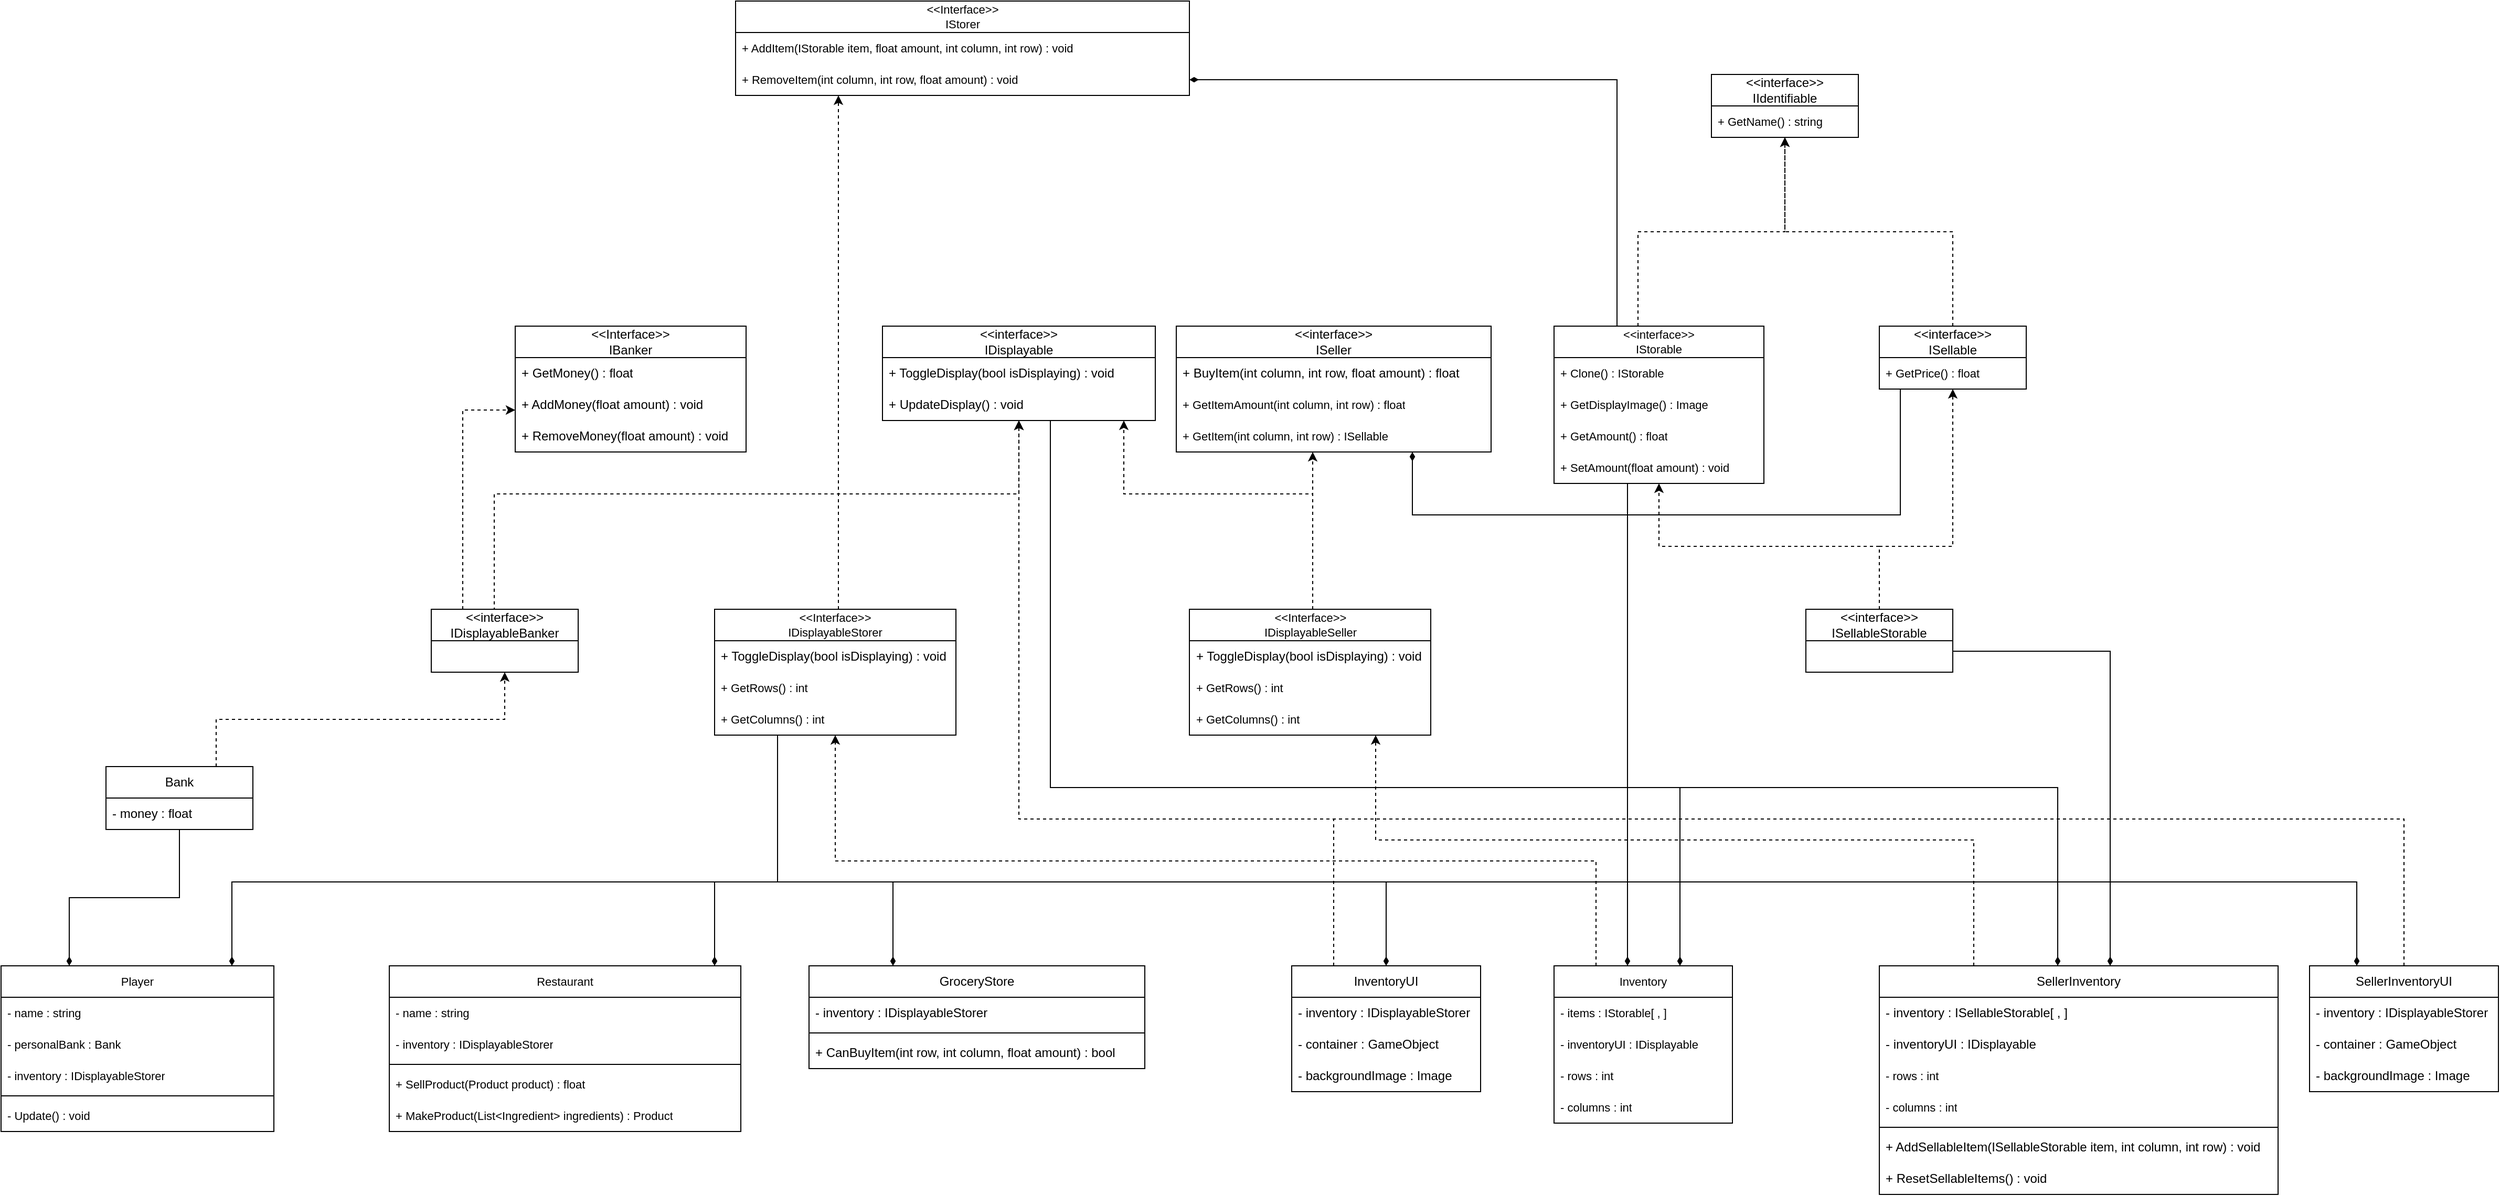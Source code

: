 <mxfile version="27.0.2">
  <diagram id="pdB2mCK9hGcTlmRjA9xO" name="Page-1">
    <mxGraphModel dx="1588" dy="1101" grid="1" gridSize="10" guides="1" tooltips="1" connect="1" arrows="1" fold="1" page="0" pageScale="1" pageWidth="1100" pageHeight="850" math="0" shadow="0">
      <root>
        <mxCell id="0" />
        <mxCell id="1" parent="0" />
        <mxCell id="y3dejYl5hOy6JRBc-fn4-83" style="edgeStyle=orthogonalEdgeStyle;shape=connector;rounded=0;orthogonalLoop=1;jettySize=auto;html=1;strokeColor=default;align=center;verticalAlign=middle;fontFamily=Helvetica;fontSize=11;fontColor=default;labelBackgroundColor=default;startFill=0;endArrow=classic;endFill=1;dashed=1;" parent="1" source="7_HF5JpnLs6K-egopBzT-24" target="y3dejYl5hOy6JRBc-fn4-70" edge="1">
          <mxGeometry relative="1" as="geometry">
            <Array as="points">
              <mxPoint x="448" y="40" />
              <mxPoint x="448" y="40" />
            </Array>
          </mxGeometry>
        </mxCell>
        <mxCell id="7_HF5JpnLs6K-egopBzT-32" style="edgeStyle=orthogonalEdgeStyle;shape=connector;rounded=0;orthogonalLoop=1;jettySize=auto;html=1;strokeColor=default;align=center;verticalAlign=middle;fontFamily=Helvetica;fontSize=11;fontColor=default;labelBackgroundColor=default;startFill=0;endArrow=classic;dashed=1;endFill=1;" parent="1" source="y3dejYl5hOy6JRBc-fn4-38" target="7_HF5JpnLs6K-egopBzT-24" edge="1">
          <mxGeometry relative="1" as="geometry">
            <Array as="points">
              <mxPoint x="1170" y="680" />
              <mxPoint x="445" y="680" />
            </Array>
          </mxGeometry>
        </mxCell>
        <mxCell id="pJNXz36hdigAx7LciK3f-6" style="edgeStyle=orthogonalEdgeStyle;rounded=0;orthogonalLoop=1;jettySize=auto;html=1;endArrow=none;startFill=1;startArrow=diamondThin;" parent="1" source="y3dejYl5hOy6JRBc-fn4-38" target="NxSFSjnVY6C2mRSDxV60-2" edge="1">
          <mxGeometry relative="1" as="geometry">
            <Array as="points">
              <mxPoint x="1250" y="610" />
              <mxPoint x="650" y="610" />
            </Array>
          </mxGeometry>
        </mxCell>
        <mxCell id="pJNXz36hdigAx7LciK3f-7" style="edgeStyle=orthogonalEdgeStyle;rounded=0;orthogonalLoop=1;jettySize=auto;html=1;startArrow=none;startFill=0;endArrow=diamondThin;endFill=1;" parent="1" source="7_HF5JpnLs6K-egopBzT-24" target="pJNXz36hdigAx7LciK3f-1" edge="1">
          <mxGeometry relative="1" as="geometry">
            <Array as="points">
              <mxPoint x="390" y="700" />
              <mxPoint x="970" y="700" />
            </Array>
          </mxGeometry>
        </mxCell>
        <mxCell id="y3dejYl5hOy6JRBc-fn4-38" value="Inventory" style="swimlane;fontStyle=0;childLayout=stackLayout;horizontal=1;startSize=30;horizontalStack=0;resizeParent=1;resizeParentMax=0;resizeLast=0;collapsible=1;marginBottom=0;whiteSpace=wrap;html=1;fontFamily=Helvetica;fontSize=11;fontColor=default;labelBackgroundColor=default;" parent="1" vertex="1">
          <mxGeometry x="1130" y="780" width="170" height="150" as="geometry" />
        </mxCell>
        <mxCell id="y3dejYl5hOy6JRBc-fn4-39" value="- items : IStorable[ , ]" style="text;strokeColor=none;fillColor=none;align=left;verticalAlign=middle;spacingLeft=4;spacingRight=4;overflow=hidden;points=[[0,0.5],[1,0.5]];portConstraint=eastwest;rotatable=0;whiteSpace=wrap;html=1;fontFamily=Helvetica;fontSize=11;fontColor=default;labelBackgroundColor=default;" parent="y3dejYl5hOy6JRBc-fn4-38" vertex="1">
          <mxGeometry y="30" width="170" height="30" as="geometry" />
        </mxCell>
        <mxCell id="pJNXz36hdigAx7LciK3f-8" value="- inventoryUI : IDisplayable" style="text;strokeColor=none;fillColor=none;align=left;verticalAlign=middle;spacingLeft=4;spacingRight=4;overflow=hidden;points=[[0,0.5],[1,0.5]];portConstraint=eastwest;rotatable=0;whiteSpace=wrap;html=1;fontFamily=Helvetica;fontSize=11;fontColor=default;labelBackgroundColor=default;" parent="y3dejYl5hOy6JRBc-fn4-38" vertex="1">
          <mxGeometry y="60" width="170" height="30" as="geometry" />
        </mxCell>
        <mxCell id="gDQ5T7jIF0I7Gpl21PnT-2" value="- rows : int" style="text;strokeColor=none;fillColor=none;align=left;verticalAlign=middle;spacingLeft=4;spacingRight=4;overflow=hidden;points=[[0,0.5],[1,0.5]];portConstraint=eastwest;rotatable=0;whiteSpace=wrap;html=1;fontFamily=Helvetica;fontSize=11;fontColor=default;labelBackgroundColor=default;" vertex="1" parent="y3dejYl5hOy6JRBc-fn4-38">
          <mxGeometry y="90" width="170" height="30" as="geometry" />
        </mxCell>
        <mxCell id="gDQ5T7jIF0I7Gpl21PnT-3" value="- columns : int" style="text;strokeColor=none;fillColor=none;align=left;verticalAlign=middle;spacingLeft=4;spacingRight=4;overflow=hidden;points=[[0,0.5],[1,0.5]];portConstraint=eastwest;rotatable=0;whiteSpace=wrap;html=1;fontFamily=Helvetica;fontSize=11;fontColor=default;labelBackgroundColor=default;" vertex="1" parent="y3dejYl5hOy6JRBc-fn4-38">
          <mxGeometry y="120" width="170" height="30" as="geometry" />
        </mxCell>
        <mxCell id="y3dejYl5hOy6JRBc-fn4-70" value="&amp;lt;&amp;lt;Interface&amp;gt;&amp;gt;&lt;div&gt;IStorer&lt;/div&gt;" style="swimlane;fontStyle=0;childLayout=stackLayout;horizontal=1;startSize=30;horizontalStack=0;resizeParent=1;resizeParentMax=0;resizeLast=0;collapsible=1;marginBottom=0;whiteSpace=wrap;html=1;fontFamily=Helvetica;fontSize=11;fontColor=default;labelBackgroundColor=default;" parent="1" vertex="1">
          <mxGeometry x="350" y="-140" width="432.5" height="90" as="geometry" />
        </mxCell>
        <mxCell id="y3dejYl5hOy6JRBc-fn4-85" value="+ AddItem(IStorable item, float amount, int column, int row) : void" style="text;strokeColor=none;fillColor=none;align=left;verticalAlign=middle;spacingLeft=4;spacingRight=4;overflow=hidden;points=[[0,0.5],[1,0.5]];portConstraint=eastwest;rotatable=0;whiteSpace=wrap;html=1;fontFamily=Helvetica;fontSize=11;fontColor=default;labelBackgroundColor=default;" parent="y3dejYl5hOy6JRBc-fn4-70" vertex="1">
          <mxGeometry y="30" width="432.5" height="30" as="geometry" />
        </mxCell>
        <mxCell id="y3dejYl5hOy6JRBc-fn4-78" value="+ RemoveItem(int column, int row, float amount) : void" style="text;strokeColor=none;fillColor=none;align=left;verticalAlign=middle;spacingLeft=4;spacingRight=4;overflow=hidden;points=[[0,0.5],[1,0.5]];portConstraint=eastwest;rotatable=0;whiteSpace=wrap;html=1;fontFamily=Helvetica;fontSize=11;fontColor=default;labelBackgroundColor=default;" parent="y3dejYl5hOy6JRBc-fn4-70" vertex="1">
          <mxGeometry y="60" width="432.5" height="30" as="geometry" />
        </mxCell>
        <mxCell id="gDQ5T7jIF0I7Gpl21PnT-27" style="edgeStyle=orthogonalEdgeStyle;rounded=0;orthogonalLoop=1;jettySize=auto;html=1;dashed=1;" edge="1" parent="1" source="y3dejYl5hOy6JRBc-fn4-88" target="gDQ5T7jIF0I7Gpl21PnT-22">
          <mxGeometry relative="1" as="geometry">
            <Array as="points">
              <mxPoint x="1210" y="80" />
              <mxPoint x="1350" y="80" />
            </Array>
          </mxGeometry>
        </mxCell>
        <mxCell id="y3dejYl5hOy6JRBc-fn4-88" value="&lt;div&gt;&amp;lt;&amp;lt;interface&amp;gt;&amp;gt;&lt;/div&gt;IStorable" style="swimlane;fontStyle=0;childLayout=stackLayout;horizontal=1;startSize=30;horizontalStack=0;resizeParent=1;resizeParentMax=0;resizeLast=0;collapsible=1;marginBottom=0;whiteSpace=wrap;html=1;fontFamily=Helvetica;fontSize=11;fontColor=default;labelBackgroundColor=default;" parent="1" vertex="1">
          <mxGeometry x="1130" y="170" width="200" height="150" as="geometry" />
        </mxCell>
        <mxCell id="2UsgkP_STszKTiXuxc6y-1" value="+ Clone() : IStorable" style="text;strokeColor=none;fillColor=none;align=left;verticalAlign=middle;spacingLeft=4;spacingRight=4;overflow=hidden;points=[[0,0.5],[1,0.5]];portConstraint=eastwest;rotatable=0;whiteSpace=wrap;html=1;fontFamily=Helvetica;fontSize=11;fontColor=default;labelBackgroundColor=default;" parent="y3dejYl5hOy6JRBc-fn4-88" vertex="1">
          <mxGeometry y="30" width="200" height="30" as="geometry" />
        </mxCell>
        <mxCell id="pJNXz36hdigAx7LciK3f-21" value="+ GetDisplayImage() : Image" style="text;strokeColor=none;fillColor=none;align=left;verticalAlign=middle;spacingLeft=4;spacingRight=4;overflow=hidden;points=[[0,0.5],[1,0.5]];portConstraint=eastwest;rotatable=0;whiteSpace=wrap;html=1;fontFamily=Helvetica;fontSize=11;fontColor=default;labelBackgroundColor=default;" parent="y3dejYl5hOy6JRBc-fn4-88" vertex="1">
          <mxGeometry y="60" width="200" height="30" as="geometry" />
        </mxCell>
        <mxCell id="kN-PBvlzbQmu7w6hdfgW-4" value="+ GetAmount() : float" style="text;strokeColor=none;fillColor=none;align=left;verticalAlign=middle;spacingLeft=4;spacingRight=4;overflow=hidden;points=[[0,0.5],[1,0.5]];portConstraint=eastwest;rotatable=0;whiteSpace=wrap;html=1;fontFamily=Helvetica;fontSize=11;fontColor=default;labelBackgroundColor=default;" parent="y3dejYl5hOy6JRBc-fn4-88" vertex="1">
          <mxGeometry y="90" width="200" height="30" as="geometry" />
        </mxCell>
        <mxCell id="kN-PBvlzbQmu7w6hdfgW-7" value="+ SetAmount(float amount) : void" style="text;strokeColor=none;fillColor=none;align=left;verticalAlign=middle;spacingLeft=4;spacingRight=4;overflow=hidden;points=[[0,0.5],[1,0.5]];portConstraint=eastwest;rotatable=0;whiteSpace=wrap;html=1;fontFamily=Helvetica;fontSize=11;fontColor=default;labelBackgroundColor=default;" parent="y3dejYl5hOy6JRBc-fn4-88" vertex="1">
          <mxGeometry y="120" width="200" height="30" as="geometry" />
        </mxCell>
        <mxCell id="y3dejYl5hOy6JRBc-fn4-93" style="edgeStyle=orthogonalEdgeStyle;shape=connector;rounded=0;orthogonalLoop=1;jettySize=auto;html=1;strokeColor=default;align=center;verticalAlign=middle;fontFamily=Helvetica;fontSize=11;fontColor=default;labelBackgroundColor=default;startFill=1;endArrow=none;startArrow=diamondThin;" parent="1" source="y3dejYl5hOy6JRBc-fn4-70" target="y3dejYl5hOy6JRBc-fn4-88" edge="1">
          <mxGeometry relative="1" as="geometry">
            <Array as="points">
              <mxPoint x="1190" y="-65" />
            </Array>
          </mxGeometry>
        </mxCell>
        <mxCell id="NxSFSjnVY6C2mRSDxV60-2" value="&amp;lt;&amp;lt;interface&amp;gt;&amp;gt;&lt;div&gt;IDisplayable&lt;/div&gt;" style="swimlane;fontStyle=0;childLayout=stackLayout;horizontal=1;startSize=30;horizontalStack=0;resizeParent=1;resizeParentMax=0;resizeLast=0;collapsible=1;marginBottom=0;whiteSpace=wrap;html=1;" parent="1" vertex="1">
          <mxGeometry x="490" y="170" width="260" height="90" as="geometry" />
        </mxCell>
        <mxCell id="NxSFSjnVY6C2mRSDxV60-3" value="+ ToggleDisplay(bool isDisplaying) : void" style="text;strokeColor=none;fillColor=none;align=left;verticalAlign=middle;spacingLeft=4;spacingRight=4;overflow=hidden;points=[[0,0.5],[1,0.5]];portConstraint=eastwest;rotatable=0;whiteSpace=wrap;html=1;" parent="NxSFSjnVY6C2mRSDxV60-2" vertex="1">
          <mxGeometry y="30" width="260" height="30" as="geometry" />
        </mxCell>
        <mxCell id="pJNXz36hdigAx7LciK3f-24" value="+ UpdateDisplay() : void" style="text;strokeColor=none;fillColor=none;align=left;verticalAlign=middle;spacingLeft=4;spacingRight=4;overflow=hidden;points=[[0,0.5],[1,0.5]];portConstraint=eastwest;rotatable=0;whiteSpace=wrap;html=1;" parent="NxSFSjnVY6C2mRSDxV60-2" vertex="1">
          <mxGeometry y="60" width="260" height="30" as="geometry" />
        </mxCell>
        <mxCell id="7_HF5JpnLs6K-egopBzT-14" style="edgeStyle=orthogonalEdgeStyle;rounded=0;orthogonalLoop=1;jettySize=auto;html=1;endArrow=none;startFill=1;startArrow=diamondThin;" parent="1" source="y3dejYl5hOy6JRBc-fn4-38" target="y3dejYl5hOy6JRBc-fn4-88" edge="1">
          <mxGeometry relative="1" as="geometry">
            <mxPoint x="870" y="280" as="targetPoint" />
            <Array as="points">
              <mxPoint x="1200" y="390" />
              <mxPoint x="1200" y="390" />
            </Array>
          </mxGeometry>
        </mxCell>
        <mxCell id="7_HF5JpnLs6K-egopBzT-24" value="&lt;div&gt;&amp;lt;&amp;lt;Interface&amp;gt;&amp;gt;&lt;/div&gt;IDisplayableStorer" style="swimlane;fontStyle=0;childLayout=stackLayout;horizontal=1;startSize=30;horizontalStack=0;resizeParent=1;resizeParentMax=0;resizeLast=0;collapsible=1;marginBottom=0;whiteSpace=wrap;html=1;fontFamily=Helvetica;fontSize=11;fontColor=default;labelBackgroundColor=default;" parent="1" vertex="1">
          <mxGeometry x="330" y="440" width="230" height="120" as="geometry" />
        </mxCell>
        <mxCell id="pJNXz36hdigAx7LciK3f-25" value="+ ToggleDisplay(bool isDisplaying) : void" style="text;strokeColor=none;fillColor=none;align=left;verticalAlign=middle;spacingLeft=4;spacingRight=4;overflow=hidden;points=[[0,0.5],[1,0.5]];portConstraint=eastwest;rotatable=0;whiteSpace=wrap;html=1;" parent="7_HF5JpnLs6K-egopBzT-24" vertex="1">
          <mxGeometry y="30" width="230" height="30" as="geometry" />
        </mxCell>
        <mxCell id="pJNXz36hdigAx7LciK3f-12" value="+ GetRows() : int" style="text;strokeColor=none;fillColor=none;align=left;verticalAlign=middle;spacingLeft=4;spacingRight=4;overflow=hidden;points=[[0,0.5],[1,0.5]];portConstraint=eastwest;rotatable=0;whiteSpace=wrap;html=1;fontFamily=Helvetica;fontSize=11;fontColor=default;labelBackgroundColor=default;" parent="7_HF5JpnLs6K-egopBzT-24" vertex="1">
          <mxGeometry y="60" width="230" height="30" as="geometry" />
        </mxCell>
        <mxCell id="pJNXz36hdigAx7LciK3f-14" value="+ GetColumns() : int" style="text;strokeColor=none;fillColor=none;align=left;verticalAlign=middle;spacingLeft=4;spacingRight=4;overflow=hidden;points=[[0,0.5],[1,0.5]];portConstraint=eastwest;rotatable=0;whiteSpace=wrap;html=1;fontFamily=Helvetica;fontSize=11;fontColor=default;labelBackgroundColor=default;" parent="7_HF5JpnLs6K-egopBzT-24" vertex="1">
          <mxGeometry y="90" width="230" height="30" as="geometry" />
        </mxCell>
        <mxCell id="7_HF5JpnLs6K-egopBzT-50" style="edgeStyle=orthogonalEdgeStyle;shape=connector;rounded=0;orthogonalLoop=1;jettySize=auto;html=1;strokeColor=default;align=center;verticalAlign=middle;fontFamily=Helvetica;fontSize=11;fontColor=default;labelBackgroundColor=default;startFill=1;endArrow=none;startArrow=diamondThin;" parent="1" source="7_HF5JpnLs6K-egopBzT-33" target="7_HF5JpnLs6K-egopBzT-24" edge="1">
          <mxGeometry relative="1" as="geometry">
            <mxPoint x="270" y="790" as="sourcePoint" />
            <Array as="points">
              <mxPoint x="330" y="700" />
              <mxPoint x="390" y="700" />
            </Array>
          </mxGeometry>
        </mxCell>
        <mxCell id="7_HF5JpnLs6K-egopBzT-33" value="Restaurant" style="swimlane;fontStyle=0;childLayout=stackLayout;horizontal=1;startSize=30;horizontalStack=0;resizeParent=1;resizeParentMax=0;resizeLast=0;collapsible=1;marginBottom=0;whiteSpace=wrap;html=1;fontFamily=Helvetica;fontSize=11;fontColor=default;labelBackgroundColor=default;" parent="1" vertex="1">
          <mxGeometry x="20" y="780" width="335" height="158" as="geometry" />
        </mxCell>
        <mxCell id="7_HF5JpnLs6K-egopBzT-34" value="- name : string" style="text;strokeColor=none;fillColor=none;align=left;verticalAlign=middle;spacingLeft=4;spacingRight=4;overflow=hidden;points=[[0,0.5],[1,0.5]];portConstraint=eastwest;rotatable=0;whiteSpace=wrap;html=1;fontFamily=Helvetica;fontSize=11;fontColor=default;labelBackgroundColor=default;" parent="7_HF5JpnLs6K-egopBzT-33" vertex="1">
          <mxGeometry y="30" width="335" height="30" as="geometry" />
        </mxCell>
        <mxCell id="7_HF5JpnLs6K-egopBzT-35" value="- inventory : IDisplayableStorer" style="text;strokeColor=none;fillColor=none;align=left;verticalAlign=middle;spacingLeft=4;spacingRight=4;overflow=hidden;points=[[0,0.5],[1,0.5]];portConstraint=eastwest;rotatable=0;whiteSpace=wrap;html=1;fontFamily=Helvetica;fontSize=11;fontColor=default;labelBackgroundColor=default;" parent="7_HF5JpnLs6K-egopBzT-33" vertex="1">
          <mxGeometry y="60" width="335" height="30" as="geometry" />
        </mxCell>
        <mxCell id="7_HF5JpnLs6K-egopBzT-36" value="&lt;span style=&quot;color: rgba(0, 0, 0, 0); font-family: monospace; font-size: 0px; background-color: rgb(27, 29, 30);&quot;&gt;%3CmxGraphModel%3E%3Croot%3E%3CmxCell%20id%3D%220%22%2F%3E%3CmxCell%20id%3D%221%22%20parent%3D%220%22%2F%3E%3CmxCell%20id%3D%222%22%20value%3D%22%2B%20GetItem(string%20name)%20%3A%20Item%22%20style%3D%22text%3BstrokeColor%3Dnone%3BfillColor%3Dnone%3Balign%3Dleft%3BverticalAlign%3Dmiddle%3BspacingLeft%3D4%3BspacingRight%3D4%3Boverflow%3Dhidden%3Bpoints%3D%5B%5B0%2C0.5%5D%2C%5B1%2C0.5%5D%5D%3BportConstraint%3Deastwest%3Brotatable%3D0%3BwhiteSpace%3Dwrap%3Bhtml%3D1%3BfontFamily%3DHelvetica%3BfontSize%3D11%3BfontColor%3Ddefault%3BlabelBackgroundColor%3Ddefault%3B%22%20vertex%3D%221%22%20parent%3D%221%22%3E%3CmxGeometry%20x%3D%22400%22%20y%3D%22310%22%20width%3D%22290%22%20height%3D%2230%22%20as%3D%22geometry%22%2F%3E%3C%2FmxCell%3E%3C%2Froot%3E%3C%2FmxGraphModel%3E&lt;/span&gt;" style="line;html=1;strokeWidth=1;align=left;verticalAlign=middle;spacingTop=-1;spacingLeft=3;spacingRight=3;rotatable=0;labelPosition=right;points=[];portConstraint=eastwest;" parent="7_HF5JpnLs6K-egopBzT-33" vertex="1">
          <mxGeometry y="90" width="335" height="8" as="geometry" />
        </mxCell>
        <mxCell id="7_HF5JpnLs6K-egopBzT-38" value="+ SellProduct(Product product) : float" style="text;strokeColor=none;fillColor=none;align=left;verticalAlign=middle;spacingLeft=4;spacingRight=4;overflow=hidden;points=[[0,0.5],[1,0.5]];portConstraint=eastwest;rotatable=0;whiteSpace=wrap;html=1;fontFamily=Helvetica;fontSize=11;fontColor=default;labelBackgroundColor=default;" parent="7_HF5JpnLs6K-egopBzT-33" vertex="1">
          <mxGeometry y="98" width="335" height="30" as="geometry" />
        </mxCell>
        <mxCell id="7_HF5JpnLs6K-egopBzT-39" value="+ MakeProduct(List&amp;lt;Ingredient&amp;gt; ingredients) : Product" style="text;strokeColor=none;fillColor=none;align=left;verticalAlign=middle;spacingLeft=4;spacingRight=4;overflow=hidden;points=[[0,0.5],[1,0.5]];portConstraint=eastwest;rotatable=0;whiteSpace=wrap;html=1;fontFamily=Helvetica;fontSize=11;fontColor=default;labelBackgroundColor=default;" parent="7_HF5JpnLs6K-egopBzT-33" vertex="1">
          <mxGeometry y="128" width="335" height="30" as="geometry" />
        </mxCell>
        <mxCell id="2UsgkP_STszKTiXuxc6y-12" style="edgeStyle=orthogonalEdgeStyle;rounded=0;orthogonalLoop=1;jettySize=auto;html=1;exitX=0.25;exitY=0;exitDx=0;exitDy=0;endArrow=none;startFill=1;startArrow=diamondThin;" parent="1" source="7_HF5JpnLs6K-egopBzT-40" target="2UsgkP_STszKTiXuxc6y-7" edge="1">
          <mxGeometry relative="1" as="geometry" />
        </mxCell>
        <mxCell id="7_HF5JpnLs6K-egopBzT-40" value="Player" style="swimlane;fontStyle=0;childLayout=stackLayout;horizontal=1;startSize=30;horizontalStack=0;resizeParent=1;resizeParentMax=0;resizeLast=0;collapsible=1;marginBottom=0;whiteSpace=wrap;html=1;fontFamily=Helvetica;fontSize=11;fontColor=default;labelBackgroundColor=default;" parent="1" vertex="1">
          <mxGeometry x="-350" y="780" width="260" height="158" as="geometry" />
        </mxCell>
        <mxCell id="7_HF5JpnLs6K-egopBzT-41" value="- name : string" style="text;strokeColor=none;fillColor=none;align=left;verticalAlign=middle;spacingLeft=4;spacingRight=4;overflow=hidden;points=[[0,0.5],[1,0.5]];portConstraint=eastwest;rotatable=0;whiteSpace=wrap;html=1;fontFamily=Helvetica;fontSize=11;fontColor=default;labelBackgroundColor=default;" parent="7_HF5JpnLs6K-egopBzT-40" vertex="1">
          <mxGeometry y="30" width="260" height="30" as="geometry" />
        </mxCell>
        <mxCell id="7_HF5JpnLs6K-egopBzT-42" value="- personalBank : Bank" style="text;strokeColor=none;fillColor=none;align=left;verticalAlign=middle;spacingLeft=4;spacingRight=4;overflow=hidden;points=[[0,0.5],[1,0.5]];portConstraint=eastwest;rotatable=0;whiteSpace=wrap;html=1;fontFamily=Helvetica;fontSize=11;fontColor=default;labelBackgroundColor=default;" parent="7_HF5JpnLs6K-egopBzT-40" vertex="1">
          <mxGeometry y="60" width="260" height="30" as="geometry" />
        </mxCell>
        <mxCell id="7_HF5JpnLs6K-egopBzT-43" value="- inventory : IDisplayableStorer" style="text;strokeColor=none;fillColor=none;align=left;verticalAlign=middle;spacingLeft=4;spacingRight=4;overflow=hidden;points=[[0,0.5],[1,0.5]];portConstraint=eastwest;rotatable=0;whiteSpace=wrap;html=1;fontFamily=Helvetica;fontSize=11;fontColor=default;labelBackgroundColor=default;" parent="7_HF5JpnLs6K-egopBzT-40" vertex="1">
          <mxGeometry y="90" width="260" height="30" as="geometry" />
        </mxCell>
        <mxCell id="7_HF5JpnLs6K-egopBzT-44" value="" style="line;html=1;strokeWidth=1;align=left;verticalAlign=middle;spacingTop=-1;spacingLeft=3;spacingRight=3;rotatable=0;labelPosition=right;points=[];portConstraint=eastwest;" parent="7_HF5JpnLs6K-egopBzT-40" vertex="1">
          <mxGeometry y="120" width="260" height="8" as="geometry" />
        </mxCell>
        <mxCell id="7_HF5JpnLs6K-egopBzT-45" value="- Update() : void" style="text;strokeColor=none;fillColor=none;align=left;verticalAlign=middle;spacingLeft=4;spacingRight=4;overflow=hidden;points=[[0,0.5],[1,0.5]];portConstraint=eastwest;rotatable=0;whiteSpace=wrap;html=1;fontFamily=Helvetica;fontSize=11;fontColor=default;labelBackgroundColor=default;" parent="7_HF5JpnLs6K-egopBzT-40" vertex="1">
          <mxGeometry y="128" width="260" height="30" as="geometry" />
        </mxCell>
        <mxCell id="7_HF5JpnLs6K-egopBzT-49" style="edgeStyle=orthogonalEdgeStyle;shape=connector;rounded=0;orthogonalLoop=1;jettySize=auto;html=1;strokeColor=default;align=center;verticalAlign=middle;fontFamily=Helvetica;fontSize=11;fontColor=default;labelBackgroundColor=default;startFill=1;endArrow=none;startArrow=diamondThin;" parent="1" source="7_HF5JpnLs6K-egopBzT-40" target="7_HF5JpnLs6K-egopBzT-24" edge="1">
          <mxGeometry relative="1" as="geometry">
            <Array as="points">
              <mxPoint x="-130" y="700" />
              <mxPoint x="390" y="700" />
            </Array>
            <mxPoint x="320" y="590" as="targetPoint" />
          </mxGeometry>
        </mxCell>
        <mxCell id="pJNXz36hdigAx7LciK3f-5" style="edgeStyle=orthogonalEdgeStyle;rounded=0;orthogonalLoop=1;jettySize=auto;html=1;dashed=1;" parent="1" source="pJNXz36hdigAx7LciK3f-1" target="NxSFSjnVY6C2mRSDxV60-2" edge="1">
          <mxGeometry relative="1" as="geometry">
            <mxPoint x="660" y="500" as="sourcePoint" />
            <Array as="points">
              <mxPoint x="920" y="640" />
              <mxPoint x="620" y="640" />
            </Array>
          </mxGeometry>
        </mxCell>
        <mxCell id="pJNXz36hdigAx7LciK3f-1" value="InventoryUI" style="swimlane;fontStyle=0;childLayout=stackLayout;horizontal=1;startSize=30;horizontalStack=0;resizeParent=1;resizeParentMax=0;resizeLast=0;collapsible=1;marginBottom=0;whiteSpace=wrap;html=1;" parent="1" vertex="1">
          <mxGeometry x="880" y="780" width="180" height="120" as="geometry" />
        </mxCell>
        <mxCell id="pJNXz36hdigAx7LciK3f-4" value="- inventory : IDisplayableStorer" style="text;strokeColor=none;fillColor=none;align=left;verticalAlign=middle;spacingLeft=4;spacingRight=4;overflow=hidden;points=[[0,0.5],[1,0.5]];portConstraint=eastwest;rotatable=0;whiteSpace=wrap;html=1;" parent="pJNXz36hdigAx7LciK3f-1" vertex="1">
          <mxGeometry y="30" width="180" height="30" as="geometry" />
        </mxCell>
        <mxCell id="pJNXz36hdigAx7LciK3f-22" value="- container : GameObject" style="text;strokeColor=none;fillColor=none;align=left;verticalAlign=middle;spacingLeft=4;spacingRight=4;overflow=hidden;points=[[0,0.5],[1,0.5]];portConstraint=eastwest;rotatable=0;whiteSpace=wrap;html=1;" parent="pJNXz36hdigAx7LciK3f-1" vertex="1">
          <mxGeometry y="60" width="180" height="30" as="geometry" />
        </mxCell>
        <mxCell id="pJNXz36hdigAx7LciK3f-23" value="- backgroundImage : Image" style="text;strokeColor=none;fillColor=none;align=left;verticalAlign=middle;spacingLeft=4;spacingRight=4;overflow=hidden;points=[[0,0.5],[1,0.5]];portConstraint=eastwest;rotatable=0;whiteSpace=wrap;html=1;" parent="pJNXz36hdigAx7LciK3f-1" vertex="1">
          <mxGeometry y="90" width="180" height="30" as="geometry" />
        </mxCell>
        <mxCell id="2UsgkP_STszKTiXuxc6y-3" value="&amp;lt;&amp;lt;Interface&amp;gt;&amp;gt;&lt;div&gt;IBanker&lt;/div&gt;" style="swimlane;fontStyle=0;childLayout=stackLayout;horizontal=1;startSize=30;horizontalStack=0;resizeParent=1;resizeParentMax=0;resizeLast=0;collapsible=1;marginBottom=0;whiteSpace=wrap;html=1;" parent="1" vertex="1">
          <mxGeometry x="140" y="170" width="220" height="120" as="geometry" />
        </mxCell>
        <mxCell id="2UsgkP_STszKTiXuxc6y-4" value="+ GetMoney() : float" style="text;strokeColor=none;fillColor=none;align=left;verticalAlign=middle;spacingLeft=4;spacingRight=4;overflow=hidden;points=[[0,0.5],[1,0.5]];portConstraint=eastwest;rotatable=0;whiteSpace=wrap;html=1;" parent="2UsgkP_STszKTiXuxc6y-3" vertex="1">
          <mxGeometry y="30" width="220" height="30" as="geometry" />
        </mxCell>
        <mxCell id="2UsgkP_STszKTiXuxc6y-5" value="+ AddMoney(float amount) : void" style="text;strokeColor=none;fillColor=none;align=left;verticalAlign=middle;spacingLeft=4;spacingRight=4;overflow=hidden;points=[[0,0.5],[1,0.5]];portConstraint=eastwest;rotatable=0;whiteSpace=wrap;html=1;" parent="2UsgkP_STszKTiXuxc6y-3" vertex="1">
          <mxGeometry y="60" width="220" height="30" as="geometry" />
        </mxCell>
        <mxCell id="2UsgkP_STszKTiXuxc6y-6" value="+ RemoveMoney(float amount) : void" style="text;strokeColor=none;fillColor=none;align=left;verticalAlign=middle;spacingLeft=4;spacingRight=4;overflow=hidden;points=[[0,0.5],[1,0.5]];portConstraint=eastwest;rotatable=0;whiteSpace=wrap;html=1;" parent="2UsgkP_STszKTiXuxc6y-3" vertex="1">
          <mxGeometry y="90" width="220" height="30" as="geometry" />
        </mxCell>
        <mxCell id="2UsgkP_STszKTiXuxc6y-11" style="edgeStyle=orthogonalEdgeStyle;rounded=0;orthogonalLoop=1;jettySize=auto;html=1;dashed=1;" parent="1" source="2UsgkP_STszKTiXuxc6y-15" target="2UsgkP_STszKTiXuxc6y-3" edge="1">
          <mxGeometry relative="1" as="geometry">
            <Array as="points">
              <mxPoint x="90" y="250" />
            </Array>
          </mxGeometry>
        </mxCell>
        <mxCell id="2UsgkP_STszKTiXuxc6y-21" style="edgeStyle=orthogonalEdgeStyle;rounded=0;orthogonalLoop=1;jettySize=auto;html=1;exitX=0.75;exitY=0;exitDx=0;exitDy=0;dashed=1;" parent="1" source="2UsgkP_STszKTiXuxc6y-7" target="2UsgkP_STszKTiXuxc6y-15" edge="1">
          <mxGeometry relative="1" as="geometry" />
        </mxCell>
        <mxCell id="2UsgkP_STszKTiXuxc6y-7" value="Bank" style="swimlane;fontStyle=0;childLayout=stackLayout;horizontal=1;startSize=30;horizontalStack=0;resizeParent=1;resizeParentMax=0;resizeLast=0;collapsible=1;marginBottom=0;whiteSpace=wrap;html=1;" parent="1" vertex="1">
          <mxGeometry x="-250" y="590" width="140" height="60" as="geometry" />
        </mxCell>
        <mxCell id="2UsgkP_STszKTiXuxc6y-8" value="- money : float" style="text;strokeColor=none;fillColor=none;align=left;verticalAlign=middle;spacingLeft=4;spacingRight=4;overflow=hidden;points=[[0,0.5],[1,0.5]];portConstraint=eastwest;rotatable=0;whiteSpace=wrap;html=1;" parent="2UsgkP_STszKTiXuxc6y-7" vertex="1">
          <mxGeometry y="30" width="140" height="30" as="geometry" />
        </mxCell>
        <mxCell id="2UsgkP_STszKTiXuxc6y-15" value="&amp;lt;&amp;lt;interface&amp;gt;&amp;gt;&lt;div&gt;IDisplayableBanker&lt;/div&gt;" style="swimlane;fontStyle=0;childLayout=stackLayout;horizontal=1;startSize=30;horizontalStack=0;resizeParent=1;resizeParentMax=0;resizeLast=0;collapsible=1;marginBottom=0;whiteSpace=wrap;html=1;" parent="1" vertex="1">
          <mxGeometry x="60" y="440" width="140" height="60" as="geometry" />
        </mxCell>
        <mxCell id="2UsgkP_STszKTiXuxc6y-19" style="edgeStyle=orthogonalEdgeStyle;rounded=0;orthogonalLoop=1;jettySize=auto;html=1;endArrow=none;startFill=1;startArrow=classic;dashed=1;" parent="1" source="NxSFSjnVY6C2mRSDxV60-2" target="2UsgkP_STszKTiXuxc6y-15" edge="1">
          <mxGeometry relative="1" as="geometry">
            <Array as="points">
              <mxPoint x="120" y="330" />
            </Array>
          </mxGeometry>
        </mxCell>
        <mxCell id="2UsgkP_STszKTiXuxc6y-32" style="edgeStyle=orthogonalEdgeStyle;rounded=0;orthogonalLoop=1;jettySize=auto;html=1;endArrow=none;startFill=1;startArrow=diamondThin;" parent="1" source="2UsgkP_STszKTiXuxc6y-22" target="7_HF5JpnLs6K-egopBzT-24" edge="1">
          <mxGeometry relative="1" as="geometry">
            <Array as="points">
              <mxPoint x="500" y="700" />
              <mxPoint x="390" y="700" />
            </Array>
          </mxGeometry>
        </mxCell>
        <mxCell id="2UsgkP_STszKTiXuxc6y-22" value="GroceryStore" style="swimlane;fontStyle=0;childLayout=stackLayout;horizontal=1;startSize=30;horizontalStack=0;resizeParent=1;resizeParentMax=0;resizeLast=0;collapsible=1;marginBottom=0;whiteSpace=wrap;html=1;" parent="1" vertex="1">
          <mxGeometry x="420" y="780" width="320" height="98" as="geometry" />
        </mxCell>
        <mxCell id="2UsgkP_STszKTiXuxc6y-23" value="- inventory : IDisplayableStorer" style="text;strokeColor=none;fillColor=none;align=left;verticalAlign=middle;spacingLeft=4;spacingRight=4;overflow=hidden;points=[[0,0.5],[1,0.5]];portConstraint=eastwest;rotatable=0;whiteSpace=wrap;html=1;" parent="2UsgkP_STszKTiXuxc6y-22" vertex="1">
          <mxGeometry y="30" width="320" height="30" as="geometry" />
        </mxCell>
        <mxCell id="2UsgkP_STszKTiXuxc6y-28" value="&lt;span style=&quot;color: rgba(0, 0, 0, 0); font-family: monospace; font-size: 0px; background-color: rgb(27, 29, 30);&quot;&gt;%3CmxGraphModel%3E%3Croot%3E%3CmxCell%20id%3D%220%22%2F%3E%3CmxCell%20id%3D%221%22%20parent%3D%220%22%2F%3E%3CmxCell%20id%3D%222%22%20value%3D%22%2B%20GetItem(string%20name)%20%3A%20Item%22%20style%3D%22text%3BstrokeColor%3Dnone%3BfillColor%3Dnone%3Balign%3Dleft%3BverticalAlign%3Dmiddle%3BspacingLeft%3D4%3BspacingRight%3D4%3Boverflow%3Dhidden%3Bpoints%3D%5B%5B0%2C0.5%5D%2C%5B1%2C0.5%5D%5D%3BportConstraint%3Deastwest%3Brotatable%3D0%3BwhiteSpace%3Dwrap%3Bhtml%3D1%3BfontFamily%3DHelvetica%3BfontSize%3D11%3BfontColor%3Ddefault%3BlabelBackgroundColor%3Ddefault%3B%22%20vertex%3D%221%22%20parent%3D%221%22%3E%3CmxGeometry%20x%3D%22400%22%20y%3D%22310%22%20width%3D%22290%22%20height%3D%2230%22%20as%3D%22geometry%22%2F%3E%3C%2FmxCell%3E%3C%2Froot%3E%3C%2FmxGraphModel%3E&lt;/span&gt;" style="line;html=1;strokeWidth=1;align=left;verticalAlign=middle;spacingTop=-1;spacingLeft=3;spacingRight=3;rotatable=0;labelPosition=right;points=[];portConstraint=eastwest;" parent="2UsgkP_STszKTiXuxc6y-22" vertex="1">
          <mxGeometry y="60" width="320" height="8" as="geometry" />
        </mxCell>
        <mxCell id="2UsgkP_STszKTiXuxc6y-29" value="+ CanBuyItem(int row, int column, float amount) : bool" style="text;strokeColor=none;fillColor=none;align=left;verticalAlign=middle;spacingLeft=4;spacingRight=4;overflow=hidden;points=[[0,0.5],[1,0.5]];portConstraint=eastwest;rotatable=0;whiteSpace=wrap;html=1;" parent="2UsgkP_STszKTiXuxc6y-22" vertex="1">
          <mxGeometry y="68" width="320" height="30" as="geometry" />
        </mxCell>
        <mxCell id="gDQ5T7jIF0I7Gpl21PnT-1" style="edgeStyle=orthogonalEdgeStyle;rounded=0;orthogonalLoop=1;jettySize=auto;html=1;endArrow=none;startFill=1;startArrow=diamondThin;" edge="1" parent="1" source="2UsgkP_STszKTiXuxc6y-40" target="NxSFSjnVY6C2mRSDxV60-2">
          <mxGeometry relative="1" as="geometry">
            <mxPoint x="1982.5" y="825" as="sourcePoint" />
            <mxPoint x="1012.5" y="260.0" as="targetPoint" />
            <Array as="points">
              <mxPoint x="1610" y="610" />
              <mxPoint x="650" y="610" />
            </Array>
          </mxGeometry>
        </mxCell>
        <mxCell id="gDQ5T7jIF0I7Gpl21PnT-4" style="edgeStyle=orthogonalEdgeStyle;rounded=0;orthogonalLoop=1;jettySize=auto;html=1;endArrow=none;startFill=1;startArrow=diamondThin;" edge="1" parent="1" source="2UsgkP_STszKTiXuxc6y-40" target="2UsgkP_STszKTiXuxc6y-51">
          <mxGeometry relative="1" as="geometry">
            <Array as="points">
              <mxPoint x="1660" y="480" />
            </Array>
          </mxGeometry>
        </mxCell>
        <mxCell id="2UsgkP_STszKTiXuxc6y-40" value="SellerInventory" style="swimlane;fontStyle=0;childLayout=stackLayout;horizontal=1;startSize=30;horizontalStack=0;resizeParent=1;resizeParentMax=0;resizeLast=0;collapsible=1;marginBottom=0;whiteSpace=wrap;html=1;" parent="1" vertex="1">
          <mxGeometry x="1440" y="780" width="380" height="218" as="geometry" />
        </mxCell>
        <mxCell id="2UsgkP_STszKTiXuxc6y-41" value="- inventory : ISellableStorable[ , ]" style="text;strokeColor=none;fillColor=none;align=left;verticalAlign=middle;spacingLeft=4;spacingRight=4;overflow=hidden;points=[[0,0.5],[1,0.5]];portConstraint=eastwest;rotatable=0;whiteSpace=wrap;html=1;" parent="2UsgkP_STszKTiXuxc6y-40" vertex="1">
          <mxGeometry y="30" width="380" height="30" as="geometry" />
        </mxCell>
        <mxCell id="2UsgkP_STszKTiXuxc6y-42" value="- inventoryUI : IDisplayable" style="text;strokeColor=none;fillColor=none;align=left;verticalAlign=middle;spacingLeft=4;spacingRight=4;overflow=hidden;points=[[0,0.5],[1,0.5]];portConstraint=eastwest;rotatable=0;whiteSpace=wrap;html=1;" parent="2UsgkP_STszKTiXuxc6y-40" vertex="1">
          <mxGeometry y="60" width="380" height="30" as="geometry" />
        </mxCell>
        <mxCell id="pJNXz36hdigAx7LciK3f-10" value="- rows : int" style="text;strokeColor=none;fillColor=none;align=left;verticalAlign=middle;spacingLeft=4;spacingRight=4;overflow=hidden;points=[[0,0.5],[1,0.5]];portConstraint=eastwest;rotatable=0;whiteSpace=wrap;html=1;fontFamily=Helvetica;fontSize=11;fontColor=default;labelBackgroundColor=default;" parent="2UsgkP_STszKTiXuxc6y-40" vertex="1">
          <mxGeometry y="90" width="380" height="30" as="geometry" />
        </mxCell>
        <mxCell id="pJNXz36hdigAx7LciK3f-11" value="- columns : int" style="text;strokeColor=none;fillColor=none;align=left;verticalAlign=middle;spacingLeft=4;spacingRight=4;overflow=hidden;points=[[0,0.5],[1,0.5]];portConstraint=eastwest;rotatable=0;whiteSpace=wrap;html=1;fontFamily=Helvetica;fontSize=11;fontColor=default;labelBackgroundColor=default;" parent="2UsgkP_STszKTiXuxc6y-40" vertex="1">
          <mxGeometry y="120" width="380" height="30" as="geometry" />
        </mxCell>
        <mxCell id="gDQ5T7jIF0I7Gpl21PnT-33" value="&lt;span style=&quot;color: rgba(0, 0, 0, 0); font-family: monospace; font-size: 0px; background-color: rgb(27, 29, 30);&quot;&gt;%3CmxGraphModel%3E%3Croot%3E%3CmxCell%20id%3D%220%22%2F%3E%3CmxCell%20id%3D%221%22%20parent%3D%220%22%2F%3E%3CmxCell%20id%3D%222%22%20value%3D%22%2B%20GetItem(string%20name)%20%3A%20Item%22%20style%3D%22text%3BstrokeColor%3Dnone%3BfillColor%3Dnone%3Balign%3Dleft%3BverticalAlign%3Dmiddle%3BspacingLeft%3D4%3BspacingRight%3D4%3Boverflow%3Dhidden%3Bpoints%3D%5B%5B0%2C0.5%5D%2C%5B1%2C0.5%5D%5D%3BportConstraint%3Deastwest%3Brotatable%3D0%3BwhiteSpace%3Dwrap%3Bhtml%3D1%3BfontFamily%3DHelvetica%3BfontSize%3D11%3BfontColor%3Ddefault%3BlabelBackgroundColor%3Ddefault%3B%22%20vertex%3D%221%22%20parent%3D%221%22%3E%3CmxGeometry%20x%3D%22400%22%20y%3D%22310%22%20width%3D%22290%22%20height%3D%2230%22%20as%3D%22geometry%22%2F%3E%3C%2FmxCell%3E%3C%2Froot%3E%3C%2FmxGraphModel%3E&lt;/span&gt;" style="line;html=1;strokeWidth=1;align=left;verticalAlign=middle;spacingTop=-1;spacingLeft=3;spacingRight=3;rotatable=0;labelPosition=right;points=[];portConstraint=eastwest;" vertex="1" parent="2UsgkP_STszKTiXuxc6y-40">
          <mxGeometry y="150" width="380" height="8" as="geometry" />
        </mxCell>
        <mxCell id="gDQ5T7jIF0I7Gpl21PnT-34" value="+ AddSellableItem(ISellableStorable item, int column, int row) : void" style="text;strokeColor=none;fillColor=none;align=left;verticalAlign=middle;spacingLeft=4;spacingRight=4;overflow=hidden;points=[[0,0.5],[1,0.5]];portConstraint=eastwest;rotatable=0;whiteSpace=wrap;html=1;" vertex="1" parent="2UsgkP_STszKTiXuxc6y-40">
          <mxGeometry y="158" width="380" height="30" as="geometry" />
        </mxCell>
        <mxCell id="gDQ5T7jIF0I7Gpl21PnT-35" value="+ ResetSellableItems() : void" style="text;strokeColor=none;fillColor=none;align=left;verticalAlign=middle;spacingLeft=4;spacingRight=4;overflow=hidden;points=[[0,0.5],[1,0.5]];portConstraint=eastwest;rotatable=0;whiteSpace=wrap;html=1;" vertex="1" parent="2UsgkP_STszKTiXuxc6y-40">
          <mxGeometry y="188" width="380" height="30" as="geometry" />
        </mxCell>
        <mxCell id="gDQ5T7jIF0I7Gpl21PnT-28" style="edgeStyle=orthogonalEdgeStyle;rounded=0;orthogonalLoop=1;jettySize=auto;html=1;dashed=1;" edge="1" parent="1" source="2UsgkP_STszKTiXuxc6y-44" target="gDQ5T7jIF0I7Gpl21PnT-22">
          <mxGeometry relative="1" as="geometry">
            <Array as="points">
              <mxPoint x="1510" y="80" />
              <mxPoint x="1350" y="80" />
            </Array>
          </mxGeometry>
        </mxCell>
        <mxCell id="2UsgkP_STszKTiXuxc6y-44" value="&amp;lt;&amp;lt;interface&amp;gt;&amp;gt;&lt;div&gt;ISellable&lt;/div&gt;" style="swimlane;fontStyle=0;childLayout=stackLayout;horizontal=1;startSize=30;horizontalStack=0;resizeParent=1;resizeParentMax=0;resizeLast=0;collapsible=1;marginBottom=0;whiteSpace=wrap;html=1;" parent="1" vertex="1">
          <mxGeometry x="1440" y="170" width="140" height="60" as="geometry" />
        </mxCell>
        <mxCell id="2UsgkP_STszKTiXuxc6y-48" value="+ GetPrice() : float" style="text;strokeColor=none;fillColor=none;align=left;verticalAlign=middle;spacingLeft=4;spacingRight=4;overflow=hidden;points=[[0,0.5],[1,0.5]];portConstraint=eastwest;rotatable=0;whiteSpace=wrap;html=1;fontFamily=Helvetica;fontSize=11;fontColor=default;labelBackgroundColor=default;" parent="2UsgkP_STszKTiXuxc6y-44" vertex="1">
          <mxGeometry y="30" width="140" height="30" as="geometry" />
        </mxCell>
        <mxCell id="2UsgkP_STszKTiXuxc6y-55" style="edgeStyle=orthogonalEdgeStyle;rounded=0;orthogonalLoop=1;jettySize=auto;html=1;dashed=1;" parent="1" source="2UsgkP_STszKTiXuxc6y-51" target="y3dejYl5hOy6JRBc-fn4-88" edge="1">
          <mxGeometry relative="1" as="geometry">
            <Array as="points">
              <mxPoint x="1440" y="380" />
              <mxPoint x="1230" y="380" />
            </Array>
          </mxGeometry>
        </mxCell>
        <mxCell id="2UsgkP_STszKTiXuxc6y-56" style="edgeStyle=orthogonalEdgeStyle;rounded=0;orthogonalLoop=1;jettySize=auto;html=1;endArrow=classic;startFill=0;endFill=1;dashed=1;" parent="1" source="2UsgkP_STszKTiXuxc6y-51" target="2UsgkP_STszKTiXuxc6y-44" edge="1">
          <mxGeometry relative="1" as="geometry">
            <Array as="points">
              <mxPoint x="1440" y="380" />
              <mxPoint x="1510" y="380" />
            </Array>
          </mxGeometry>
        </mxCell>
        <mxCell id="2UsgkP_STszKTiXuxc6y-51" value="&amp;lt;&amp;lt;interface&amp;gt;&amp;gt;&lt;div&gt;ISellableStorable&lt;/div&gt;" style="swimlane;fontStyle=0;childLayout=stackLayout;horizontal=1;startSize=30;horizontalStack=0;resizeParent=1;resizeParentMax=0;resizeLast=0;collapsible=1;marginBottom=0;whiteSpace=wrap;html=1;" parent="1" vertex="1">
          <mxGeometry x="1370" y="440" width="140" height="60" as="geometry" />
        </mxCell>
        <mxCell id="gDQ5T7jIF0I7Gpl21PnT-6" style="edgeStyle=orthogonalEdgeStyle;rounded=0;orthogonalLoop=1;jettySize=auto;html=1;dashed=1;" edge="1" parent="1" source="2UsgkP_STszKTiXuxc6y-40" target="gDQ5T7jIF0I7Gpl21PnT-17">
          <mxGeometry relative="1" as="geometry">
            <Array as="points">
              <mxPoint x="1530" y="660" />
              <mxPoint x="960" y="660" />
            </Array>
          </mxGeometry>
        </mxCell>
        <mxCell id="gDQ5T7jIF0I7Gpl21PnT-11" style="edgeStyle=orthogonalEdgeStyle;rounded=0;orthogonalLoop=1;jettySize=auto;html=1;exitX=0.25;exitY=0;exitDx=0;exitDy=0;endArrow=none;startFill=1;startArrow=diamondThin;" edge="1" parent="1" source="gDQ5T7jIF0I7Gpl21PnT-7" target="7_HF5JpnLs6K-egopBzT-24">
          <mxGeometry relative="1" as="geometry">
            <Array as="points">
              <mxPoint x="1895" y="700" />
              <mxPoint x="390" y="700" />
            </Array>
          </mxGeometry>
        </mxCell>
        <mxCell id="gDQ5T7jIF0I7Gpl21PnT-31" style="edgeStyle=orthogonalEdgeStyle;rounded=0;orthogonalLoop=1;jettySize=auto;html=1;exitX=0.5;exitY=0;exitDx=0;exitDy=0;dashed=1;" edge="1" parent="1" source="gDQ5T7jIF0I7Gpl21PnT-7" target="NxSFSjnVY6C2mRSDxV60-2">
          <mxGeometry relative="1" as="geometry">
            <Array as="points">
              <mxPoint x="1940" y="640" />
              <mxPoint x="620" y="640" />
            </Array>
          </mxGeometry>
        </mxCell>
        <mxCell id="gDQ5T7jIF0I7Gpl21PnT-7" value="SellerInventoryUI" style="swimlane;fontStyle=0;childLayout=stackLayout;horizontal=1;startSize=30;horizontalStack=0;resizeParent=1;resizeParentMax=0;resizeLast=0;collapsible=1;marginBottom=0;whiteSpace=wrap;html=1;" vertex="1" parent="1">
          <mxGeometry x="1850" y="780" width="180" height="120" as="geometry" />
        </mxCell>
        <mxCell id="gDQ5T7jIF0I7Gpl21PnT-8" value="- inventory : IDisplayableStorer" style="text;strokeColor=none;fillColor=none;align=left;verticalAlign=middle;spacingLeft=4;spacingRight=4;overflow=hidden;points=[[0,0.5],[1,0.5]];portConstraint=eastwest;rotatable=0;whiteSpace=wrap;html=1;" vertex="1" parent="gDQ5T7jIF0I7Gpl21PnT-7">
          <mxGeometry y="30" width="180" height="30" as="geometry" />
        </mxCell>
        <mxCell id="gDQ5T7jIF0I7Gpl21PnT-9" value="- container : GameObject" style="text;strokeColor=none;fillColor=none;align=left;verticalAlign=middle;spacingLeft=4;spacingRight=4;overflow=hidden;points=[[0,0.5],[1,0.5]];portConstraint=eastwest;rotatable=0;whiteSpace=wrap;html=1;" vertex="1" parent="gDQ5T7jIF0I7Gpl21PnT-7">
          <mxGeometry y="60" width="180" height="30" as="geometry" />
        </mxCell>
        <mxCell id="gDQ5T7jIF0I7Gpl21PnT-10" value="- backgroundImage : Image" style="text;strokeColor=none;fillColor=none;align=left;verticalAlign=middle;spacingLeft=4;spacingRight=4;overflow=hidden;points=[[0,0.5],[1,0.5]];portConstraint=eastwest;rotatable=0;whiteSpace=wrap;html=1;" vertex="1" parent="gDQ5T7jIF0I7Gpl21PnT-7">
          <mxGeometry y="90" width="180" height="30" as="geometry" />
        </mxCell>
        <mxCell id="gDQ5T7jIF0I7Gpl21PnT-30" style="edgeStyle=orthogonalEdgeStyle;rounded=0;orthogonalLoop=1;jettySize=auto;html=1;endArrow=none;startFill=1;startArrow=diamondThin;" edge="1" parent="1" source="gDQ5T7jIF0I7Gpl21PnT-12" target="2UsgkP_STszKTiXuxc6y-44">
          <mxGeometry relative="1" as="geometry">
            <Array as="points">
              <mxPoint x="995" y="350" />
              <mxPoint x="1460" y="350" />
            </Array>
          </mxGeometry>
        </mxCell>
        <mxCell id="gDQ5T7jIF0I7Gpl21PnT-12" value="&amp;lt;&amp;lt;interface&amp;gt;&amp;gt;&lt;div&gt;ISeller&lt;/div&gt;" style="swimlane;fontStyle=0;childLayout=stackLayout;horizontal=1;startSize=30;horizontalStack=0;resizeParent=1;resizeParentMax=0;resizeLast=0;collapsible=1;marginBottom=0;whiteSpace=wrap;html=1;" vertex="1" parent="1">
          <mxGeometry x="770" y="170" width="300" height="120" as="geometry" />
        </mxCell>
        <mxCell id="gDQ5T7jIF0I7Gpl21PnT-13" value="+ BuyItem(int column, int row, float amount) : float" style="text;strokeColor=none;fillColor=none;align=left;verticalAlign=middle;spacingLeft=4;spacingRight=4;overflow=hidden;points=[[0,0.5],[1,0.5]];portConstraint=eastwest;rotatable=0;whiteSpace=wrap;html=1;" vertex="1" parent="gDQ5T7jIF0I7Gpl21PnT-12">
          <mxGeometry y="30" width="300" height="30" as="geometry" />
        </mxCell>
        <mxCell id="y3dejYl5hOy6JRBc-fn4-80" value="+ GetItemAmount(int column, int row) : float" style="text;strokeColor=none;fillColor=none;align=left;verticalAlign=middle;spacingLeft=4;spacingRight=4;overflow=hidden;points=[[0,0.5],[1,0.5]];portConstraint=eastwest;rotatable=0;whiteSpace=wrap;html=1;fontFamily=Helvetica;fontSize=11;fontColor=default;labelBackgroundColor=default;" parent="gDQ5T7jIF0I7Gpl21PnT-12" vertex="1">
          <mxGeometry y="60" width="300" height="30" as="geometry" />
        </mxCell>
        <mxCell id="y3dejYl5hOy6JRBc-fn4-79" value="+ GetItem(int column, int row) : ISellable" style="text;strokeColor=none;fillColor=none;align=left;verticalAlign=middle;spacingLeft=4;spacingRight=4;overflow=hidden;points=[[0,0.5],[1,0.5]];portConstraint=eastwest;rotatable=0;whiteSpace=wrap;html=1;fontFamily=Helvetica;fontSize=11;fontColor=default;labelBackgroundColor=default;" parent="gDQ5T7jIF0I7Gpl21PnT-12" vertex="1">
          <mxGeometry y="90" width="300" height="30" as="geometry" />
        </mxCell>
        <mxCell id="gDQ5T7jIF0I7Gpl21PnT-29" style="edgeStyle=orthogonalEdgeStyle;rounded=0;orthogonalLoop=1;jettySize=auto;html=1;dashed=1;" edge="1" parent="1" source="gDQ5T7jIF0I7Gpl21PnT-17" target="gDQ5T7jIF0I7Gpl21PnT-12">
          <mxGeometry relative="1" as="geometry">
            <mxPoint x="895" y="450" as="sourcePoint" />
            <Array as="points">
              <mxPoint x="900" y="370" />
              <mxPoint x="900" y="370" />
            </Array>
          </mxGeometry>
        </mxCell>
        <mxCell id="gDQ5T7jIF0I7Gpl21PnT-32" style="edgeStyle=orthogonalEdgeStyle;rounded=0;orthogonalLoop=1;jettySize=auto;html=1;dashed=1;" edge="1" parent="1" source="gDQ5T7jIF0I7Gpl21PnT-17" target="NxSFSjnVY6C2mRSDxV60-2">
          <mxGeometry relative="1" as="geometry">
            <Array as="points">
              <mxPoint x="900" y="330" />
              <mxPoint x="720" y="330" />
            </Array>
          </mxGeometry>
        </mxCell>
        <mxCell id="gDQ5T7jIF0I7Gpl21PnT-17" value="&lt;div&gt;&amp;lt;&amp;lt;Interface&amp;gt;&amp;gt;&lt;/div&gt;IDisplayableSeller" style="swimlane;fontStyle=0;childLayout=stackLayout;horizontal=1;startSize=30;horizontalStack=0;resizeParent=1;resizeParentMax=0;resizeLast=0;collapsible=1;marginBottom=0;whiteSpace=wrap;html=1;fontFamily=Helvetica;fontSize=11;fontColor=default;labelBackgroundColor=default;" vertex="1" parent="1">
          <mxGeometry x="782.5" y="440" width="230" height="120" as="geometry" />
        </mxCell>
        <mxCell id="gDQ5T7jIF0I7Gpl21PnT-18" value="+ ToggleDisplay(bool isDisplaying) : void" style="text;strokeColor=none;fillColor=none;align=left;verticalAlign=middle;spacingLeft=4;spacingRight=4;overflow=hidden;points=[[0,0.5],[1,0.5]];portConstraint=eastwest;rotatable=0;whiteSpace=wrap;html=1;" vertex="1" parent="gDQ5T7jIF0I7Gpl21PnT-17">
          <mxGeometry y="30" width="230" height="30" as="geometry" />
        </mxCell>
        <mxCell id="gDQ5T7jIF0I7Gpl21PnT-19" value="+ GetRows() : int" style="text;strokeColor=none;fillColor=none;align=left;verticalAlign=middle;spacingLeft=4;spacingRight=4;overflow=hidden;points=[[0,0.5],[1,0.5]];portConstraint=eastwest;rotatable=0;whiteSpace=wrap;html=1;fontFamily=Helvetica;fontSize=11;fontColor=default;labelBackgroundColor=default;" vertex="1" parent="gDQ5T7jIF0I7Gpl21PnT-17">
          <mxGeometry y="60" width="230" height="30" as="geometry" />
        </mxCell>
        <mxCell id="gDQ5T7jIF0I7Gpl21PnT-20" value="+ GetColumns() : int" style="text;strokeColor=none;fillColor=none;align=left;verticalAlign=middle;spacingLeft=4;spacingRight=4;overflow=hidden;points=[[0,0.5],[1,0.5]];portConstraint=eastwest;rotatable=0;whiteSpace=wrap;html=1;fontFamily=Helvetica;fontSize=11;fontColor=default;labelBackgroundColor=default;" vertex="1" parent="gDQ5T7jIF0I7Gpl21PnT-17">
          <mxGeometry y="90" width="230" height="30" as="geometry" />
        </mxCell>
        <mxCell id="gDQ5T7jIF0I7Gpl21PnT-22" value="&amp;lt;&amp;lt;interface&amp;gt;&amp;gt;&lt;div&gt;IIdentifiable&lt;/div&gt;" style="swimlane;fontStyle=0;childLayout=stackLayout;horizontal=1;startSize=30;horizontalStack=0;resizeParent=1;resizeParentMax=0;resizeLast=0;collapsible=1;marginBottom=0;whiteSpace=wrap;html=1;" vertex="1" parent="1">
          <mxGeometry x="1280" y="-70" width="140" height="60" as="geometry" />
        </mxCell>
        <mxCell id="gDQ5T7jIF0I7Gpl21PnT-26" value="+ GetName() : string" style="text;strokeColor=none;fillColor=none;align=left;verticalAlign=middle;spacingLeft=4;spacingRight=4;overflow=hidden;points=[[0,0.5],[1,0.5]];portConstraint=eastwest;rotatable=0;whiteSpace=wrap;html=1;fontFamily=Helvetica;fontSize=11;fontColor=default;labelBackgroundColor=default;" vertex="1" parent="gDQ5T7jIF0I7Gpl21PnT-22">
          <mxGeometry y="30" width="140" height="30" as="geometry" />
        </mxCell>
      </root>
    </mxGraphModel>
  </diagram>
</mxfile>
